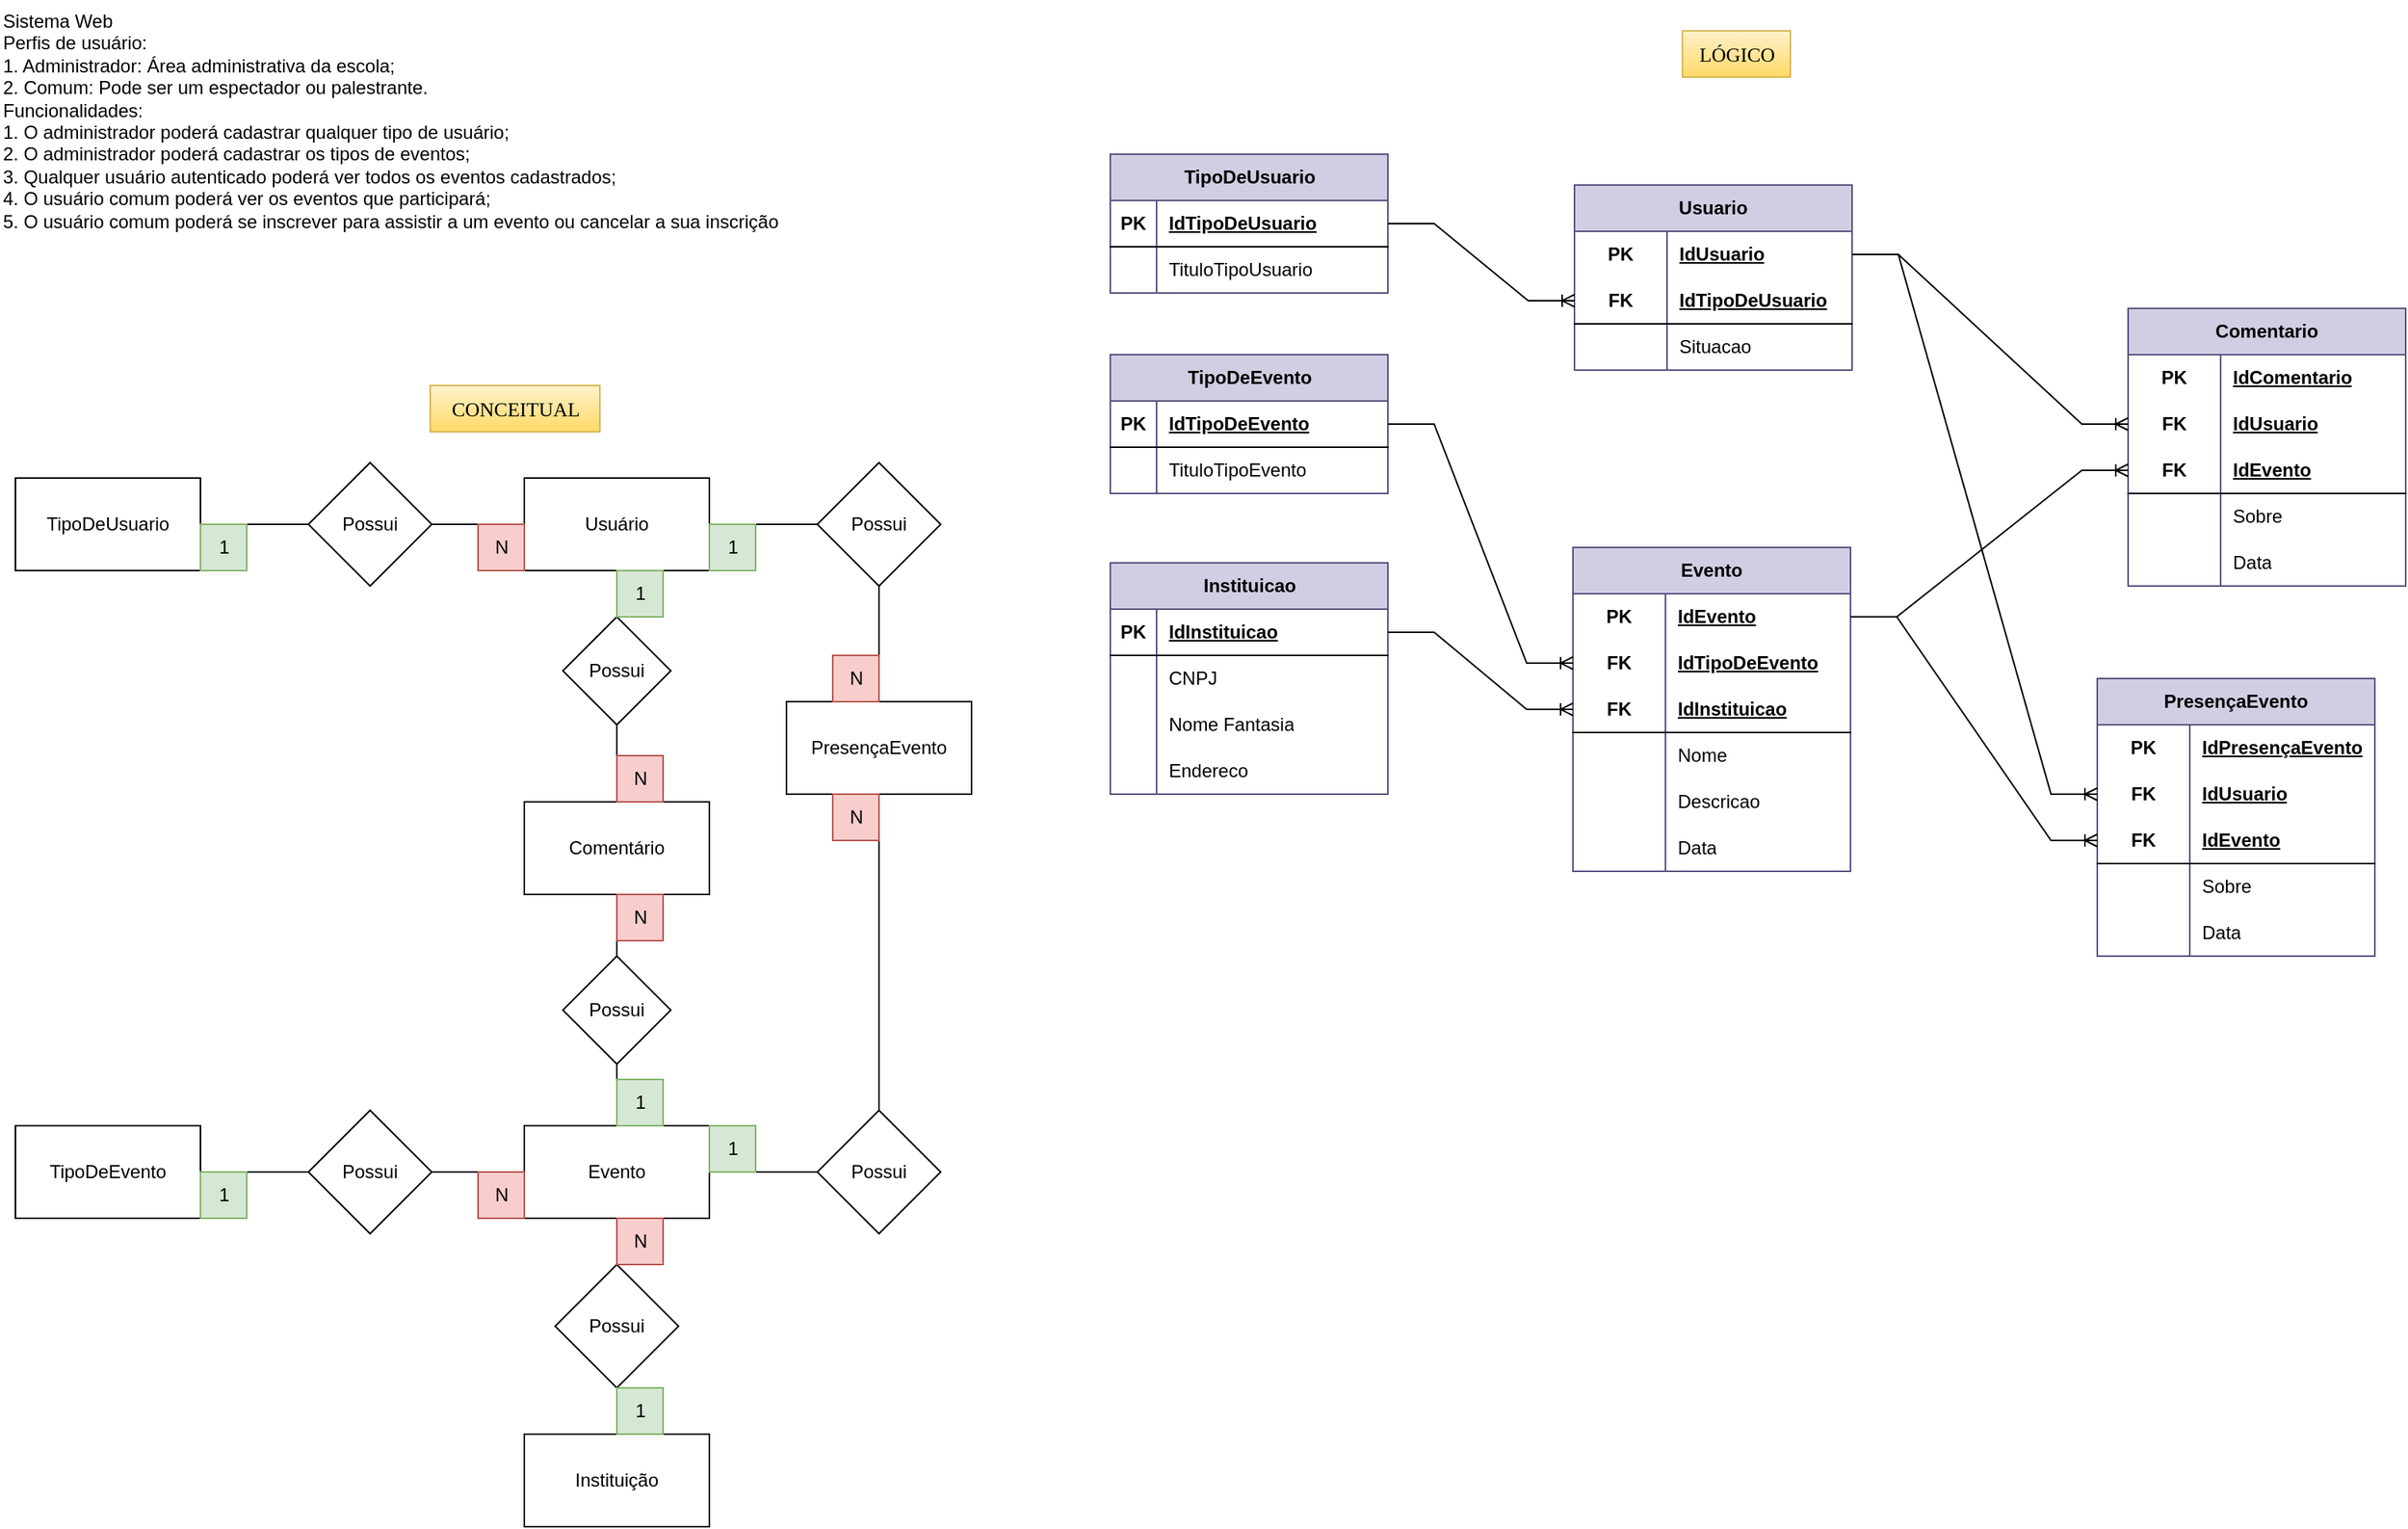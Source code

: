 <mxfile version="21.6.8" type="device">
  <diagram id="JrESb9duSVQHhfVYAQUg" name="Página-1">
    <mxGraphModel dx="1235" dy="675" grid="1" gridSize="10" guides="1" tooltips="1" connect="1" arrows="1" fold="1" page="1" pageScale="1" pageWidth="827" pageHeight="1169" math="0" shadow="0">
      <root>
        <mxCell id="0" />
        <mxCell id="1" parent="0" />
        <mxCell id="V1PrEe6pR82KqQH_f8Gi-1" value="Sistema Web&#xa;Perfis de usuário:&#xa;1. Administrador: Área administrativa da escola;&#xa;2. Comum: Pode ser um espectador ou palestrante.&#xa;Funcionalidades:&#xa;1. O administrador poderá cadastrar qualquer tipo de usuário;&#xa;2. O administrador poderá cadastrar os tipos de eventos;&#xa;3. Qualquer usuário autenticado poderá ver todos os eventos cadastrados;&#xa;4. O usuário comum poderá ver os eventos que participará;&#xa;5. O usuário comum poderá se inscrever para assistir a um evento ou cancelar a sua inscrição" style="text;whiteSpace=wrap;" parent="1" vertex="1">
          <mxGeometry x="80" width="560" height="170" as="geometry" />
        </mxCell>
        <mxCell id="V1PrEe6pR82KqQH_f8Gi-14" style="edgeStyle=orthogonalEdgeStyle;rounded=0;orthogonalLoop=1;jettySize=auto;html=1;endArrow=none;endFill=0;" parent="1" source="V1PrEe6pR82KqQH_f8Gi-2" target="V1PrEe6pR82KqQH_f8Gi-13" edge="1">
          <mxGeometry relative="1" as="geometry" />
        </mxCell>
        <mxCell id="V1PrEe6pR82KqQH_f8Gi-29" style="edgeStyle=orthogonalEdgeStyle;rounded=0;orthogonalLoop=1;jettySize=auto;html=1;endArrow=none;endFill=0;" parent="1" source="V1PrEe6pR82KqQH_f8Gi-2" target="V1PrEe6pR82KqQH_f8Gi-27" edge="1">
          <mxGeometry relative="1" as="geometry" />
        </mxCell>
        <mxCell id="V1PrEe6pR82KqQH_f8Gi-2" value="Usuário" style="rounded=0;whiteSpace=wrap;html=1;" parent="1" vertex="1">
          <mxGeometry x="420" y="310" width="120" height="60" as="geometry" />
        </mxCell>
        <mxCell id="V1PrEe6pR82KqQH_f8Gi-11" style="edgeStyle=orthogonalEdgeStyle;rounded=0;orthogonalLoop=1;jettySize=auto;html=1;endArrow=none;endFill=0;" parent="1" source="V1PrEe6pR82KqQH_f8Gi-3" target="V1PrEe6pR82KqQH_f8Gi-9" edge="1">
          <mxGeometry relative="1" as="geometry" />
        </mxCell>
        <mxCell id="V1PrEe6pR82KqQH_f8Gi-3" value="TipoDeUsuario" style="rounded=0;whiteSpace=wrap;html=1;" parent="1" vertex="1">
          <mxGeometry x="90" y="310" width="120" height="60" as="geometry" />
        </mxCell>
        <mxCell id="V1PrEe6pR82KqQH_f8Gi-24" style="edgeStyle=orthogonalEdgeStyle;rounded=0;orthogonalLoop=1;jettySize=auto;html=1;endArrow=none;endFill=0;" parent="1" source="V1PrEe6pR82KqQH_f8Gi-4" target="V1PrEe6pR82KqQH_f8Gi-23" edge="1">
          <mxGeometry relative="1" as="geometry" />
        </mxCell>
        <mxCell id="V1PrEe6pR82KqQH_f8Gi-34" style="edgeStyle=orthogonalEdgeStyle;rounded=0;orthogonalLoop=1;jettySize=auto;html=1;endArrow=none;endFill=0;" parent="1" source="V1PrEe6pR82KqQH_f8Gi-4" target="V1PrEe6pR82KqQH_f8Gi-33" edge="1">
          <mxGeometry relative="1" as="geometry" />
        </mxCell>
        <mxCell id="V1PrEe6pR82KqQH_f8Gi-4" value="Evento" style="rounded=0;whiteSpace=wrap;html=1;" parent="1" vertex="1">
          <mxGeometry x="420" y="730" width="120" height="60" as="geometry" />
        </mxCell>
        <mxCell id="V1PrEe6pR82KqQH_f8Gi-5" value="TipoDeEvento" style="rounded=0;whiteSpace=wrap;html=1;" parent="1" vertex="1">
          <mxGeometry x="90" y="730" width="120" height="60" as="geometry" />
        </mxCell>
        <mxCell id="V1PrEe6pR82KqQH_f8Gi-20" style="edgeStyle=orthogonalEdgeStyle;rounded=0;orthogonalLoop=1;jettySize=auto;html=1;endArrow=none;endFill=0;" parent="1" source="V1PrEe6pR82KqQH_f8Gi-6" target="V1PrEe6pR82KqQH_f8Gi-19" edge="1">
          <mxGeometry relative="1" as="geometry" />
        </mxCell>
        <mxCell id="V1PrEe6pR82KqQH_f8Gi-6" value="PresençaEvento" style="rounded=0;whiteSpace=wrap;html=1;" parent="1" vertex="1">
          <mxGeometry x="590" y="455" width="120" height="60" as="geometry" />
        </mxCell>
        <mxCell id="V1PrEe6pR82KqQH_f8Gi-31" style="edgeStyle=orthogonalEdgeStyle;rounded=0;orthogonalLoop=1;jettySize=auto;html=1;endArrow=none;endFill=0;" parent="1" source="V1PrEe6pR82KqQH_f8Gi-7" target="V1PrEe6pR82KqQH_f8Gi-28" edge="1">
          <mxGeometry relative="1" as="geometry" />
        </mxCell>
        <mxCell id="V1PrEe6pR82KqQH_f8Gi-7" value="Comentário" style="rounded=0;whiteSpace=wrap;html=1;" parent="1" vertex="1">
          <mxGeometry x="420" y="520" width="120" height="60" as="geometry" />
        </mxCell>
        <mxCell id="V1PrEe6pR82KqQH_f8Gi-8" value="Instituição" style="rounded=0;whiteSpace=wrap;html=1;" parent="1" vertex="1">
          <mxGeometry x="420" y="930" width="120" height="60" as="geometry" />
        </mxCell>
        <mxCell id="V1PrEe6pR82KqQH_f8Gi-12" style="edgeStyle=orthogonalEdgeStyle;rounded=0;orthogonalLoop=1;jettySize=auto;html=1;endArrow=none;endFill=0;" parent="1" source="V1PrEe6pR82KqQH_f8Gi-9" target="V1PrEe6pR82KqQH_f8Gi-2" edge="1">
          <mxGeometry relative="1" as="geometry" />
        </mxCell>
        <mxCell id="V1PrEe6pR82KqQH_f8Gi-9" value="Possui" style="rhombus;whiteSpace=wrap;html=1;" parent="1" vertex="1">
          <mxGeometry x="280" y="300" width="80" height="80" as="geometry" />
        </mxCell>
        <mxCell id="V1PrEe6pR82KqQH_f8Gi-18" style="edgeStyle=orthogonalEdgeStyle;rounded=0;orthogonalLoop=1;jettySize=auto;html=1;endArrow=none;endFill=0;" parent="1" source="V1PrEe6pR82KqQH_f8Gi-13" target="V1PrEe6pR82KqQH_f8Gi-6" edge="1">
          <mxGeometry relative="1" as="geometry" />
        </mxCell>
        <mxCell id="V1PrEe6pR82KqQH_f8Gi-13" value="Possui" style="rhombus;whiteSpace=wrap;html=1;" parent="1" vertex="1">
          <mxGeometry x="610" y="300" width="80" height="80" as="geometry" />
        </mxCell>
        <mxCell id="V1PrEe6pR82KqQH_f8Gi-22" style="edgeStyle=orthogonalEdgeStyle;rounded=0;orthogonalLoop=1;jettySize=auto;html=1;entryX=1;entryY=0.5;entryDx=0;entryDy=0;endArrow=none;endFill=0;" parent="1" source="V1PrEe6pR82KqQH_f8Gi-19" target="V1PrEe6pR82KqQH_f8Gi-4" edge="1">
          <mxGeometry relative="1" as="geometry" />
        </mxCell>
        <mxCell id="V1PrEe6pR82KqQH_f8Gi-19" value="Possui" style="rhombus;whiteSpace=wrap;html=1;" parent="1" vertex="1">
          <mxGeometry x="610" y="720" width="80" height="80" as="geometry" />
        </mxCell>
        <mxCell id="V1PrEe6pR82KqQH_f8Gi-25" style="edgeStyle=orthogonalEdgeStyle;rounded=0;orthogonalLoop=1;jettySize=auto;html=1;endArrow=none;endFill=0;" parent="1" source="V1PrEe6pR82KqQH_f8Gi-23" target="V1PrEe6pR82KqQH_f8Gi-5" edge="1">
          <mxGeometry relative="1" as="geometry" />
        </mxCell>
        <mxCell id="V1PrEe6pR82KqQH_f8Gi-23" value="Possui" style="rhombus;whiteSpace=wrap;html=1;" parent="1" vertex="1">
          <mxGeometry x="280" y="720" width="80" height="80" as="geometry" />
        </mxCell>
        <mxCell id="V1PrEe6pR82KqQH_f8Gi-30" style="edgeStyle=orthogonalEdgeStyle;rounded=0;orthogonalLoop=1;jettySize=auto;html=1;endArrow=none;endFill=0;" parent="1" source="V1PrEe6pR82KqQH_f8Gi-27" target="V1PrEe6pR82KqQH_f8Gi-7" edge="1">
          <mxGeometry relative="1" as="geometry" />
        </mxCell>
        <mxCell id="V1PrEe6pR82KqQH_f8Gi-27" value="Possui" style="rhombus;whiteSpace=wrap;html=1;" parent="1" vertex="1">
          <mxGeometry x="445" y="400" width="70" height="70" as="geometry" />
        </mxCell>
        <mxCell id="V1PrEe6pR82KqQH_f8Gi-32" style="edgeStyle=orthogonalEdgeStyle;rounded=0;orthogonalLoop=1;jettySize=auto;html=1;endArrow=none;endFill=0;" parent="1" source="V1PrEe6pR82KqQH_f8Gi-28" target="V1PrEe6pR82KqQH_f8Gi-4" edge="1">
          <mxGeometry relative="1" as="geometry" />
        </mxCell>
        <mxCell id="V1PrEe6pR82KqQH_f8Gi-28" value="Possui" style="rhombus;whiteSpace=wrap;html=1;" parent="1" vertex="1">
          <mxGeometry x="445" y="620" width="70" height="70" as="geometry" />
        </mxCell>
        <mxCell id="V1PrEe6pR82KqQH_f8Gi-35" style="edgeStyle=orthogonalEdgeStyle;rounded=0;orthogonalLoop=1;jettySize=auto;html=1;endArrow=none;endFill=0;" parent="1" source="V1PrEe6pR82KqQH_f8Gi-33" target="V1PrEe6pR82KqQH_f8Gi-8" edge="1">
          <mxGeometry relative="1" as="geometry" />
        </mxCell>
        <mxCell id="V1PrEe6pR82KqQH_f8Gi-33" value="Possui" style="rhombus;whiteSpace=wrap;html=1;" parent="1" vertex="1">
          <mxGeometry x="440" y="820" width="80" height="80" as="geometry" />
        </mxCell>
        <mxCell id="V1PrEe6pR82KqQH_f8Gi-36" value="N" style="text;html=1;align=center;verticalAlign=middle;resizable=0;points=[];autosize=1;strokeColor=#b85450;fillColor=#f8cecc;" parent="1" vertex="1">
          <mxGeometry x="390" y="340" width="30" height="30" as="geometry" />
        </mxCell>
        <mxCell id="V1PrEe6pR82KqQH_f8Gi-37" value="1" style="text;html=1;align=center;verticalAlign=middle;resizable=0;points=[];autosize=1;strokeColor=#82b366;fillColor=#d5e8d4;" parent="1" vertex="1">
          <mxGeometry x="210" y="340" width="30" height="30" as="geometry" />
        </mxCell>
        <mxCell id="V1PrEe6pR82KqQH_f8Gi-39" value="1" style="text;html=1;align=center;verticalAlign=middle;resizable=0;points=[];autosize=1;strokeColor=#82b366;fillColor=#d5e8d4;" parent="1" vertex="1">
          <mxGeometry x="540" y="340" width="30" height="30" as="geometry" />
        </mxCell>
        <mxCell id="V1PrEe6pR82KqQH_f8Gi-40" value="N" style="text;html=1;align=center;verticalAlign=middle;resizable=0;points=[];autosize=1;strokeColor=#b85450;fillColor=#f8cecc;" parent="1" vertex="1">
          <mxGeometry x="620" y="425" width="30" height="30" as="geometry" />
        </mxCell>
        <mxCell id="V1PrEe6pR82KqQH_f8Gi-41" value="N" style="text;html=1;align=center;verticalAlign=middle;resizable=0;points=[];autosize=1;strokeColor=#b85450;fillColor=#f8cecc;" parent="1" vertex="1">
          <mxGeometry x="620" y="515" width="30" height="30" as="geometry" />
        </mxCell>
        <mxCell id="V1PrEe6pR82KqQH_f8Gi-42" value="1" style="text;html=1;align=center;verticalAlign=middle;resizable=0;points=[];autosize=1;strokeColor=#82b366;fillColor=#d5e8d4;" parent="1" vertex="1">
          <mxGeometry x="540" y="730" width="30" height="30" as="geometry" />
        </mxCell>
        <mxCell id="V1PrEe6pR82KqQH_f8Gi-43" value="N" style="text;html=1;align=center;verticalAlign=middle;resizable=0;points=[];autosize=1;strokeColor=#b85450;fillColor=#f8cecc;" parent="1" vertex="1">
          <mxGeometry x="480" y="490" width="30" height="30" as="geometry" />
        </mxCell>
        <mxCell id="V1PrEe6pR82KqQH_f8Gi-44" value="1" style="text;html=1;align=center;verticalAlign=middle;resizable=0;points=[];autosize=1;strokeColor=#82b366;fillColor=#d5e8d4;" parent="1" vertex="1">
          <mxGeometry x="480" y="370" width="30" height="30" as="geometry" />
        </mxCell>
        <mxCell id="V1PrEe6pR82KqQH_f8Gi-45" value="1" style="text;html=1;align=center;verticalAlign=middle;resizable=0;points=[];autosize=1;strokeColor=#82b366;fillColor=#d5e8d4;" parent="1" vertex="1">
          <mxGeometry x="480" y="700" width="30" height="30" as="geometry" />
        </mxCell>
        <mxCell id="V1PrEe6pR82KqQH_f8Gi-47" value="N" style="text;html=1;align=center;verticalAlign=middle;resizable=0;points=[];autosize=1;strokeColor=#b85450;fillColor=#f8cecc;" parent="1" vertex="1">
          <mxGeometry x="480" y="580" width="30" height="30" as="geometry" />
        </mxCell>
        <mxCell id="V1PrEe6pR82KqQH_f8Gi-48" value="N" style="text;html=1;align=center;verticalAlign=middle;resizable=0;points=[];autosize=1;strokeColor=#b85450;fillColor=#f8cecc;" parent="1" vertex="1">
          <mxGeometry x="480" y="790" width="30" height="30" as="geometry" />
        </mxCell>
        <mxCell id="V1PrEe6pR82KqQH_f8Gi-49" value="1" style="text;html=1;align=center;verticalAlign=middle;resizable=0;points=[];autosize=1;strokeColor=#82b366;fillColor=#d5e8d4;" parent="1" vertex="1">
          <mxGeometry x="480" y="900" width="30" height="30" as="geometry" />
        </mxCell>
        <mxCell id="V1PrEe6pR82KqQH_f8Gi-50" value="1" style="text;html=1;align=center;verticalAlign=middle;resizable=0;points=[];autosize=1;strokeColor=#82b366;fillColor=#d5e8d4;" parent="1" vertex="1">
          <mxGeometry x="210" y="760" width="30" height="30" as="geometry" />
        </mxCell>
        <mxCell id="V1PrEe6pR82KqQH_f8Gi-51" value="N" style="text;html=1;align=center;verticalAlign=middle;resizable=0;points=[];autosize=1;strokeColor=#b85450;fillColor=#f8cecc;" parent="1" vertex="1">
          <mxGeometry x="390" y="760" width="30" height="30" as="geometry" />
        </mxCell>
        <mxCell id="V1PrEe6pR82KqQH_f8Gi-52" value="CONCEITUAL" style="text;html=1;align=center;verticalAlign=middle;resizable=0;points=[];autosize=1;strokeColor=#d6b656;fillColor=#fff2cc;gradientColor=#ffd966;fontStyle=0;fontFamily=Georgia;fontSize=13;" parent="1" vertex="1">
          <mxGeometry x="359" y="250" width="110" height="30" as="geometry" />
        </mxCell>
        <mxCell id="V1PrEe6pR82KqQH_f8Gi-53" value="LÓGICO" style="text;html=1;align=center;verticalAlign=middle;resizable=0;points=[];autosize=1;strokeColor=#d6b656;fillColor=#fff2cc;gradientColor=#ffd966;fontStyle=0;fontFamily=Georgia;fontSize=13;" parent="1" vertex="1">
          <mxGeometry x="1171" y="20" width="70" height="30" as="geometry" />
        </mxCell>
        <mxCell id="V1PrEe6pR82KqQH_f8Gi-72" value="TipoDeUsuario" style="shape=table;startSize=30;container=1;collapsible=1;childLayout=tableLayout;fixedRows=1;rowLines=0;fontStyle=1;align=center;resizeLast=1;html=1;fillColor=#d0cee2;strokeColor=#56517e;" parent="1" vertex="1">
          <mxGeometry x="800" y="100" width="180" height="90" as="geometry" />
        </mxCell>
        <mxCell id="V1PrEe6pR82KqQH_f8Gi-73" value="" style="shape=tableRow;horizontal=0;startSize=0;swimlaneHead=0;swimlaneBody=0;fillColor=none;collapsible=0;dropTarget=0;points=[[0,0.5],[1,0.5]];portConstraint=eastwest;top=0;left=0;right=0;bottom=1;" parent="V1PrEe6pR82KqQH_f8Gi-72" vertex="1">
          <mxGeometry y="30" width="180" height="30" as="geometry" />
        </mxCell>
        <mxCell id="V1PrEe6pR82KqQH_f8Gi-74" value="PK" style="shape=partialRectangle;connectable=0;fillColor=none;top=0;left=0;bottom=0;right=0;fontStyle=1;overflow=hidden;whiteSpace=wrap;html=1;" parent="V1PrEe6pR82KqQH_f8Gi-73" vertex="1">
          <mxGeometry width="30" height="30" as="geometry">
            <mxRectangle width="30" height="30" as="alternateBounds" />
          </mxGeometry>
        </mxCell>
        <mxCell id="V1PrEe6pR82KqQH_f8Gi-75" value="IdTipoDeUsuario" style="shape=partialRectangle;connectable=0;fillColor=none;top=0;left=0;bottom=0;right=0;align=left;spacingLeft=6;fontStyle=5;overflow=hidden;whiteSpace=wrap;html=1;" parent="V1PrEe6pR82KqQH_f8Gi-73" vertex="1">
          <mxGeometry x="30" width="150" height="30" as="geometry">
            <mxRectangle width="150" height="30" as="alternateBounds" />
          </mxGeometry>
        </mxCell>
        <mxCell id="V1PrEe6pR82KqQH_f8Gi-76" value="" style="shape=tableRow;horizontal=0;startSize=0;swimlaneHead=0;swimlaneBody=0;fillColor=none;collapsible=0;dropTarget=0;points=[[0,0.5],[1,0.5]];portConstraint=eastwest;top=0;left=0;right=0;bottom=0;" parent="V1PrEe6pR82KqQH_f8Gi-72" vertex="1">
          <mxGeometry y="60" width="180" height="30" as="geometry" />
        </mxCell>
        <mxCell id="V1PrEe6pR82KqQH_f8Gi-77" value="" style="shape=partialRectangle;connectable=0;fillColor=none;top=0;left=0;bottom=0;right=0;editable=1;overflow=hidden;whiteSpace=wrap;html=1;" parent="V1PrEe6pR82KqQH_f8Gi-76" vertex="1">
          <mxGeometry width="30" height="30" as="geometry">
            <mxRectangle width="30" height="30" as="alternateBounds" />
          </mxGeometry>
        </mxCell>
        <mxCell id="V1PrEe6pR82KqQH_f8Gi-78" value="TituloTipoUsuario" style="shape=partialRectangle;connectable=0;fillColor=none;top=0;left=0;bottom=0;right=0;align=left;spacingLeft=6;overflow=hidden;whiteSpace=wrap;html=1;" parent="V1PrEe6pR82KqQH_f8Gi-76" vertex="1">
          <mxGeometry x="30" width="150" height="30" as="geometry">
            <mxRectangle width="150" height="30" as="alternateBounds" />
          </mxGeometry>
        </mxCell>
        <mxCell id="V1PrEe6pR82KqQH_f8Gi-85" value="TipoDeEvento" style="shape=table;startSize=30;container=1;collapsible=1;childLayout=tableLayout;fixedRows=1;rowLines=0;fontStyle=1;align=center;resizeLast=1;html=1;fillColor=#d0cee2;strokeColor=#56517e;" parent="1" vertex="1">
          <mxGeometry x="800" y="230" width="180" height="90" as="geometry" />
        </mxCell>
        <mxCell id="V1PrEe6pR82KqQH_f8Gi-86" value="" style="shape=tableRow;horizontal=0;startSize=0;swimlaneHead=0;swimlaneBody=0;fillColor=none;collapsible=0;dropTarget=0;points=[[0,0.5],[1,0.5]];portConstraint=eastwest;top=0;left=0;right=0;bottom=1;" parent="V1PrEe6pR82KqQH_f8Gi-85" vertex="1">
          <mxGeometry y="30" width="180" height="30" as="geometry" />
        </mxCell>
        <mxCell id="V1PrEe6pR82KqQH_f8Gi-87" value="PK" style="shape=partialRectangle;connectable=0;fillColor=none;top=0;left=0;bottom=0;right=0;fontStyle=1;overflow=hidden;whiteSpace=wrap;html=1;" parent="V1PrEe6pR82KqQH_f8Gi-86" vertex="1">
          <mxGeometry width="30" height="30" as="geometry">
            <mxRectangle width="30" height="30" as="alternateBounds" />
          </mxGeometry>
        </mxCell>
        <mxCell id="V1PrEe6pR82KqQH_f8Gi-88" value="IdTipoDeEvento" style="shape=partialRectangle;connectable=0;fillColor=none;top=0;left=0;bottom=0;right=0;align=left;spacingLeft=6;fontStyle=5;overflow=hidden;whiteSpace=wrap;html=1;" parent="V1PrEe6pR82KqQH_f8Gi-86" vertex="1">
          <mxGeometry x="30" width="150" height="30" as="geometry">
            <mxRectangle width="150" height="30" as="alternateBounds" />
          </mxGeometry>
        </mxCell>
        <mxCell id="V1PrEe6pR82KqQH_f8Gi-89" value="" style="shape=tableRow;horizontal=0;startSize=0;swimlaneHead=0;swimlaneBody=0;fillColor=none;collapsible=0;dropTarget=0;points=[[0,0.5],[1,0.5]];portConstraint=eastwest;top=0;left=0;right=0;bottom=0;" parent="V1PrEe6pR82KqQH_f8Gi-85" vertex="1">
          <mxGeometry y="60" width="180" height="30" as="geometry" />
        </mxCell>
        <mxCell id="V1PrEe6pR82KqQH_f8Gi-90" value="" style="shape=partialRectangle;connectable=0;fillColor=none;top=0;left=0;bottom=0;right=0;editable=1;overflow=hidden;whiteSpace=wrap;html=1;" parent="V1PrEe6pR82KqQH_f8Gi-89" vertex="1">
          <mxGeometry width="30" height="30" as="geometry">
            <mxRectangle width="30" height="30" as="alternateBounds" />
          </mxGeometry>
        </mxCell>
        <mxCell id="V1PrEe6pR82KqQH_f8Gi-91" value="TituloTipoEvento" style="shape=partialRectangle;connectable=0;fillColor=none;top=0;left=0;bottom=0;right=0;align=left;spacingLeft=6;overflow=hidden;whiteSpace=wrap;html=1;" parent="V1PrEe6pR82KqQH_f8Gi-89" vertex="1">
          <mxGeometry x="30" width="150" height="30" as="geometry">
            <mxRectangle width="150" height="30" as="alternateBounds" />
          </mxGeometry>
        </mxCell>
        <mxCell id="V1PrEe6pR82KqQH_f8Gi-92" value="Instituicao" style="shape=table;startSize=30;container=1;collapsible=1;childLayout=tableLayout;fixedRows=1;rowLines=0;fontStyle=1;align=center;resizeLast=1;html=1;fillColor=#d0cee2;strokeColor=#56517e;" parent="1" vertex="1">
          <mxGeometry x="800" y="365" width="180" height="150" as="geometry" />
        </mxCell>
        <mxCell id="V1PrEe6pR82KqQH_f8Gi-93" value="" style="shape=tableRow;horizontal=0;startSize=0;swimlaneHead=0;swimlaneBody=0;fillColor=none;collapsible=0;dropTarget=0;points=[[0,0.5],[1,0.5]];portConstraint=eastwest;top=0;left=0;right=0;bottom=1;" parent="V1PrEe6pR82KqQH_f8Gi-92" vertex="1">
          <mxGeometry y="30" width="180" height="30" as="geometry" />
        </mxCell>
        <mxCell id="V1PrEe6pR82KqQH_f8Gi-94" value="PK" style="shape=partialRectangle;connectable=0;fillColor=none;top=0;left=0;bottom=0;right=0;fontStyle=1;overflow=hidden;whiteSpace=wrap;html=1;" parent="V1PrEe6pR82KqQH_f8Gi-93" vertex="1">
          <mxGeometry width="30" height="30" as="geometry">
            <mxRectangle width="30" height="30" as="alternateBounds" />
          </mxGeometry>
        </mxCell>
        <mxCell id="V1PrEe6pR82KqQH_f8Gi-95" value="IdInstituicao" style="shape=partialRectangle;connectable=0;fillColor=none;top=0;left=0;bottom=0;right=0;align=left;spacingLeft=6;fontStyle=5;overflow=hidden;whiteSpace=wrap;html=1;" parent="V1PrEe6pR82KqQH_f8Gi-93" vertex="1">
          <mxGeometry x="30" width="150" height="30" as="geometry">
            <mxRectangle width="150" height="30" as="alternateBounds" />
          </mxGeometry>
        </mxCell>
        <mxCell id="V1PrEe6pR82KqQH_f8Gi-96" value="" style="shape=tableRow;horizontal=0;startSize=0;swimlaneHead=0;swimlaneBody=0;fillColor=none;collapsible=0;dropTarget=0;points=[[0,0.5],[1,0.5]];portConstraint=eastwest;top=0;left=0;right=0;bottom=0;" parent="V1PrEe6pR82KqQH_f8Gi-92" vertex="1">
          <mxGeometry y="60" width="180" height="30" as="geometry" />
        </mxCell>
        <mxCell id="V1PrEe6pR82KqQH_f8Gi-97" value="" style="shape=partialRectangle;connectable=0;fillColor=none;top=0;left=0;bottom=0;right=0;editable=1;overflow=hidden;whiteSpace=wrap;html=1;" parent="V1PrEe6pR82KqQH_f8Gi-96" vertex="1">
          <mxGeometry width="30" height="30" as="geometry">
            <mxRectangle width="30" height="30" as="alternateBounds" />
          </mxGeometry>
        </mxCell>
        <mxCell id="V1PrEe6pR82KqQH_f8Gi-98" value="CNPJ" style="shape=partialRectangle;connectable=0;fillColor=none;top=0;left=0;bottom=0;right=0;align=left;spacingLeft=6;overflow=hidden;whiteSpace=wrap;html=1;" parent="V1PrEe6pR82KqQH_f8Gi-96" vertex="1">
          <mxGeometry x="30" width="150" height="30" as="geometry">
            <mxRectangle width="150" height="30" as="alternateBounds" />
          </mxGeometry>
        </mxCell>
        <mxCell id="V1PrEe6pR82KqQH_f8Gi-99" style="shape=tableRow;horizontal=0;startSize=0;swimlaneHead=0;swimlaneBody=0;fillColor=none;collapsible=0;dropTarget=0;points=[[0,0.5],[1,0.5]];portConstraint=eastwest;top=0;left=0;right=0;bottom=0;" parent="V1PrEe6pR82KqQH_f8Gi-92" vertex="1">
          <mxGeometry y="90" width="180" height="30" as="geometry" />
        </mxCell>
        <mxCell id="V1PrEe6pR82KqQH_f8Gi-100" style="shape=partialRectangle;connectable=0;fillColor=none;top=0;left=0;bottom=0;right=0;editable=1;overflow=hidden;whiteSpace=wrap;html=1;" parent="V1PrEe6pR82KqQH_f8Gi-99" vertex="1">
          <mxGeometry width="30" height="30" as="geometry">
            <mxRectangle width="30" height="30" as="alternateBounds" />
          </mxGeometry>
        </mxCell>
        <mxCell id="V1PrEe6pR82KqQH_f8Gi-101" value="Nome Fantasia" style="shape=partialRectangle;connectable=0;fillColor=none;top=0;left=0;bottom=0;right=0;align=left;spacingLeft=6;overflow=hidden;whiteSpace=wrap;html=1;" parent="V1PrEe6pR82KqQH_f8Gi-99" vertex="1">
          <mxGeometry x="30" width="150" height="30" as="geometry">
            <mxRectangle width="150" height="30" as="alternateBounds" />
          </mxGeometry>
        </mxCell>
        <mxCell id="V1PrEe6pR82KqQH_f8Gi-102" style="shape=tableRow;horizontal=0;startSize=0;swimlaneHead=0;swimlaneBody=0;fillColor=none;collapsible=0;dropTarget=0;points=[[0,0.5],[1,0.5]];portConstraint=eastwest;top=0;left=0;right=0;bottom=0;" parent="V1PrEe6pR82KqQH_f8Gi-92" vertex="1">
          <mxGeometry y="120" width="180" height="30" as="geometry" />
        </mxCell>
        <mxCell id="V1PrEe6pR82KqQH_f8Gi-103" style="shape=partialRectangle;connectable=0;fillColor=none;top=0;left=0;bottom=0;right=0;editable=1;overflow=hidden;whiteSpace=wrap;html=1;" parent="V1PrEe6pR82KqQH_f8Gi-102" vertex="1">
          <mxGeometry width="30" height="30" as="geometry">
            <mxRectangle width="30" height="30" as="alternateBounds" />
          </mxGeometry>
        </mxCell>
        <mxCell id="V1PrEe6pR82KqQH_f8Gi-104" value="Endereco" style="shape=partialRectangle;connectable=0;fillColor=none;top=0;left=0;bottom=0;right=0;align=left;spacingLeft=6;overflow=hidden;whiteSpace=wrap;html=1;" parent="V1PrEe6pR82KqQH_f8Gi-102" vertex="1">
          <mxGeometry x="30" width="150" height="30" as="geometry">
            <mxRectangle width="150" height="30" as="alternateBounds" />
          </mxGeometry>
        </mxCell>
        <mxCell id="V1PrEe6pR82KqQH_f8Gi-105" value="Usuario" style="shape=table;startSize=30;container=1;collapsible=1;childLayout=tableLayout;fixedRows=1;rowLines=0;fontStyle=1;align=center;resizeLast=1;html=1;whiteSpace=wrap;fillColor=#d0cee2;strokeColor=#56517e;" parent="1" vertex="1">
          <mxGeometry x="1101" y="120" width="180" height="120" as="geometry" />
        </mxCell>
        <mxCell id="V1PrEe6pR82KqQH_f8Gi-106" value="" style="shape=tableRow;horizontal=0;startSize=0;swimlaneHead=0;swimlaneBody=0;fillColor=none;collapsible=0;dropTarget=0;points=[[0,0.5],[1,0.5]];portConstraint=eastwest;top=0;left=0;right=0;bottom=0;html=1;" parent="V1PrEe6pR82KqQH_f8Gi-105" vertex="1">
          <mxGeometry y="30" width="180" height="30" as="geometry" />
        </mxCell>
        <mxCell id="V1PrEe6pR82KqQH_f8Gi-107" value="PK" style="shape=partialRectangle;connectable=0;fillColor=none;top=0;left=0;bottom=0;right=0;fontStyle=1;overflow=hidden;html=1;whiteSpace=wrap;" parent="V1PrEe6pR82KqQH_f8Gi-106" vertex="1">
          <mxGeometry width="60" height="30" as="geometry">
            <mxRectangle width="60" height="30" as="alternateBounds" />
          </mxGeometry>
        </mxCell>
        <mxCell id="V1PrEe6pR82KqQH_f8Gi-108" value="IdUsuario" style="shape=partialRectangle;connectable=0;fillColor=none;top=0;left=0;bottom=0;right=0;align=left;spacingLeft=6;fontStyle=5;overflow=hidden;html=1;whiteSpace=wrap;" parent="V1PrEe6pR82KqQH_f8Gi-106" vertex="1">
          <mxGeometry x="60" width="120" height="30" as="geometry">
            <mxRectangle width="120" height="30" as="alternateBounds" />
          </mxGeometry>
        </mxCell>
        <mxCell id="V1PrEe6pR82KqQH_f8Gi-109" value="" style="shape=tableRow;horizontal=0;startSize=0;swimlaneHead=0;swimlaneBody=0;fillColor=none;collapsible=0;dropTarget=0;points=[[0,0.5],[1,0.5]];portConstraint=eastwest;top=0;left=0;right=0;bottom=1;html=1;" parent="V1PrEe6pR82KqQH_f8Gi-105" vertex="1">
          <mxGeometry y="60" width="180" height="30" as="geometry" />
        </mxCell>
        <mxCell id="V1PrEe6pR82KqQH_f8Gi-110" value="FK" style="shape=partialRectangle;connectable=0;fillColor=none;top=0;left=0;bottom=0;right=0;fontStyle=1;overflow=hidden;html=1;whiteSpace=wrap;" parent="V1PrEe6pR82KqQH_f8Gi-109" vertex="1">
          <mxGeometry width="60" height="30" as="geometry">
            <mxRectangle width="60" height="30" as="alternateBounds" />
          </mxGeometry>
        </mxCell>
        <mxCell id="V1PrEe6pR82KqQH_f8Gi-111" value="IdTipoDeUsuario" style="shape=partialRectangle;connectable=0;fillColor=none;top=0;left=0;bottom=0;right=0;align=left;spacingLeft=6;fontStyle=5;overflow=hidden;html=1;whiteSpace=wrap;" parent="V1PrEe6pR82KqQH_f8Gi-109" vertex="1">
          <mxGeometry x="60" width="120" height="30" as="geometry">
            <mxRectangle width="120" height="30" as="alternateBounds" />
          </mxGeometry>
        </mxCell>
        <mxCell id="V1PrEe6pR82KqQH_f8Gi-112" value="" style="shape=tableRow;horizontal=0;startSize=0;swimlaneHead=0;swimlaneBody=0;fillColor=none;collapsible=0;dropTarget=0;points=[[0,0.5],[1,0.5]];portConstraint=eastwest;top=0;left=0;right=0;bottom=0;html=1;" parent="V1PrEe6pR82KqQH_f8Gi-105" vertex="1">
          <mxGeometry y="90" width="180" height="30" as="geometry" />
        </mxCell>
        <mxCell id="V1PrEe6pR82KqQH_f8Gi-113" value="" style="shape=partialRectangle;connectable=0;fillColor=none;top=0;left=0;bottom=0;right=0;editable=1;overflow=hidden;html=1;whiteSpace=wrap;" parent="V1PrEe6pR82KqQH_f8Gi-112" vertex="1">
          <mxGeometry width="60" height="30" as="geometry">
            <mxRectangle width="60" height="30" as="alternateBounds" />
          </mxGeometry>
        </mxCell>
        <mxCell id="V1PrEe6pR82KqQH_f8Gi-114" value="Situacao" style="shape=partialRectangle;connectable=0;fillColor=none;top=0;left=0;bottom=0;right=0;align=left;spacingLeft=6;overflow=hidden;html=1;whiteSpace=wrap;" parent="V1PrEe6pR82KqQH_f8Gi-112" vertex="1">
          <mxGeometry x="60" width="120" height="30" as="geometry">
            <mxRectangle width="120" height="30" as="alternateBounds" />
          </mxGeometry>
        </mxCell>
        <mxCell id="V1PrEe6pR82KqQH_f8Gi-118" value="" style="edgeStyle=entityRelationEdgeStyle;fontSize=12;html=1;endArrow=ERoneToMany;rounded=0;entryX=0;entryY=0.5;entryDx=0;entryDy=0;exitX=1;exitY=0.5;exitDx=0;exitDy=0;" parent="1" source="V1PrEe6pR82KqQH_f8Gi-73" target="V1PrEe6pR82KqQH_f8Gi-109" edge="1">
          <mxGeometry width="100" height="100" relative="1" as="geometry">
            <mxPoint x="1030" y="160" as="sourcePoint" />
            <mxPoint x="1130" y="60" as="targetPoint" />
          </mxGeometry>
        </mxCell>
        <mxCell id="V1PrEe6pR82KqQH_f8Gi-119" value="Evento" style="shape=table;startSize=30;container=1;collapsible=1;childLayout=tableLayout;fixedRows=1;rowLines=0;fontStyle=1;align=center;resizeLast=1;html=1;whiteSpace=wrap;fillColor=#d0cee2;strokeColor=#56517e;" parent="1" vertex="1">
          <mxGeometry x="1100" y="355" width="180" height="210" as="geometry" />
        </mxCell>
        <mxCell id="V1PrEe6pR82KqQH_f8Gi-135" style="shape=tableRow;horizontal=0;startSize=0;swimlaneHead=0;swimlaneBody=0;fillColor=none;collapsible=0;dropTarget=0;points=[[0,0.5],[1,0.5]];portConstraint=eastwest;top=0;left=0;right=0;bottom=0;html=1;" parent="V1PrEe6pR82KqQH_f8Gi-119" vertex="1">
          <mxGeometry y="30" width="180" height="30" as="geometry" />
        </mxCell>
        <mxCell id="V1PrEe6pR82KqQH_f8Gi-136" value="PK" style="shape=partialRectangle;connectable=0;fillColor=none;top=0;left=0;bottom=0;right=0;fontStyle=1;overflow=hidden;html=1;whiteSpace=wrap;" parent="V1PrEe6pR82KqQH_f8Gi-135" vertex="1">
          <mxGeometry width="60" height="30" as="geometry">
            <mxRectangle width="60" height="30" as="alternateBounds" />
          </mxGeometry>
        </mxCell>
        <mxCell id="V1PrEe6pR82KqQH_f8Gi-137" value="IdEvento" style="shape=partialRectangle;connectable=0;fillColor=none;top=0;left=0;bottom=0;right=0;align=left;spacingLeft=6;fontStyle=5;overflow=hidden;html=1;whiteSpace=wrap;" parent="V1PrEe6pR82KqQH_f8Gi-135" vertex="1">
          <mxGeometry x="60" width="120" height="30" as="geometry">
            <mxRectangle width="120" height="30" as="alternateBounds" />
          </mxGeometry>
        </mxCell>
        <mxCell id="V1PrEe6pR82KqQH_f8Gi-120" value="" style="shape=tableRow;horizontal=0;startSize=0;swimlaneHead=0;swimlaneBody=0;fillColor=none;collapsible=0;dropTarget=0;points=[[0,0.5],[1,0.5]];portConstraint=eastwest;top=0;left=0;right=0;bottom=0;html=1;" parent="V1PrEe6pR82KqQH_f8Gi-119" vertex="1">
          <mxGeometry y="60" width="180" height="30" as="geometry" />
        </mxCell>
        <mxCell id="V1PrEe6pR82KqQH_f8Gi-121" value="FK" style="shape=partialRectangle;connectable=0;fillColor=none;top=0;left=0;bottom=0;right=0;fontStyle=1;overflow=hidden;html=1;whiteSpace=wrap;" parent="V1PrEe6pR82KqQH_f8Gi-120" vertex="1">
          <mxGeometry width="60" height="30" as="geometry">
            <mxRectangle width="60" height="30" as="alternateBounds" />
          </mxGeometry>
        </mxCell>
        <mxCell id="V1PrEe6pR82KqQH_f8Gi-122" value="IdTipoDeEvento" style="shape=partialRectangle;connectable=0;fillColor=none;top=0;left=0;bottom=0;right=0;align=left;spacingLeft=6;fontStyle=5;overflow=hidden;html=1;whiteSpace=wrap;" parent="V1PrEe6pR82KqQH_f8Gi-120" vertex="1">
          <mxGeometry x="60" width="120" height="30" as="geometry">
            <mxRectangle width="120" height="30" as="alternateBounds" />
          </mxGeometry>
        </mxCell>
        <mxCell id="V1PrEe6pR82KqQH_f8Gi-123" value="" style="shape=tableRow;horizontal=0;startSize=0;swimlaneHead=0;swimlaneBody=0;fillColor=none;collapsible=0;dropTarget=0;points=[[0,0.5],[1,0.5]];portConstraint=eastwest;top=0;left=0;right=0;bottom=1;html=1;" parent="V1PrEe6pR82KqQH_f8Gi-119" vertex="1">
          <mxGeometry y="90" width="180" height="30" as="geometry" />
        </mxCell>
        <mxCell id="V1PrEe6pR82KqQH_f8Gi-124" value="FK" style="shape=partialRectangle;connectable=0;fillColor=none;top=0;left=0;bottom=0;right=0;fontStyle=1;overflow=hidden;html=1;whiteSpace=wrap;" parent="V1PrEe6pR82KqQH_f8Gi-123" vertex="1">
          <mxGeometry width="60" height="30" as="geometry">
            <mxRectangle width="60" height="30" as="alternateBounds" />
          </mxGeometry>
        </mxCell>
        <mxCell id="V1PrEe6pR82KqQH_f8Gi-125" value="IdInstituicao" style="shape=partialRectangle;connectable=0;fillColor=none;top=0;left=0;bottom=0;right=0;align=left;spacingLeft=6;fontStyle=5;overflow=hidden;html=1;whiteSpace=wrap;" parent="V1PrEe6pR82KqQH_f8Gi-123" vertex="1">
          <mxGeometry x="60" width="120" height="30" as="geometry">
            <mxRectangle width="120" height="30" as="alternateBounds" />
          </mxGeometry>
        </mxCell>
        <mxCell id="V1PrEe6pR82KqQH_f8Gi-126" value="" style="shape=tableRow;horizontal=0;startSize=0;swimlaneHead=0;swimlaneBody=0;fillColor=none;collapsible=0;dropTarget=0;points=[[0,0.5],[1,0.5]];portConstraint=eastwest;top=0;left=0;right=0;bottom=0;html=1;" parent="V1PrEe6pR82KqQH_f8Gi-119" vertex="1">
          <mxGeometry y="120" width="180" height="30" as="geometry" />
        </mxCell>
        <mxCell id="V1PrEe6pR82KqQH_f8Gi-127" value="" style="shape=partialRectangle;connectable=0;fillColor=none;top=0;left=0;bottom=0;right=0;editable=1;overflow=hidden;html=1;whiteSpace=wrap;" parent="V1PrEe6pR82KqQH_f8Gi-126" vertex="1">
          <mxGeometry width="60" height="30" as="geometry">
            <mxRectangle width="60" height="30" as="alternateBounds" />
          </mxGeometry>
        </mxCell>
        <mxCell id="V1PrEe6pR82KqQH_f8Gi-128" value="Nome" style="shape=partialRectangle;connectable=0;fillColor=none;top=0;left=0;bottom=0;right=0;align=left;spacingLeft=6;overflow=hidden;html=1;whiteSpace=wrap;" parent="V1PrEe6pR82KqQH_f8Gi-126" vertex="1">
          <mxGeometry x="60" width="120" height="30" as="geometry">
            <mxRectangle width="120" height="30" as="alternateBounds" />
          </mxGeometry>
        </mxCell>
        <mxCell id="V1PrEe6pR82KqQH_f8Gi-157" style="shape=tableRow;horizontal=0;startSize=0;swimlaneHead=0;swimlaneBody=0;fillColor=none;collapsible=0;dropTarget=0;points=[[0,0.5],[1,0.5]];portConstraint=eastwest;top=0;left=0;right=0;bottom=0;html=1;" parent="V1PrEe6pR82KqQH_f8Gi-119" vertex="1">
          <mxGeometry y="150" width="180" height="30" as="geometry" />
        </mxCell>
        <mxCell id="V1PrEe6pR82KqQH_f8Gi-158" style="shape=partialRectangle;connectable=0;fillColor=none;top=0;left=0;bottom=0;right=0;editable=1;overflow=hidden;html=1;whiteSpace=wrap;" parent="V1PrEe6pR82KqQH_f8Gi-157" vertex="1">
          <mxGeometry width="60" height="30" as="geometry">
            <mxRectangle width="60" height="30" as="alternateBounds" />
          </mxGeometry>
        </mxCell>
        <mxCell id="V1PrEe6pR82KqQH_f8Gi-159" value="Descricao" style="shape=partialRectangle;connectable=0;fillColor=none;top=0;left=0;bottom=0;right=0;align=left;spacingLeft=6;overflow=hidden;html=1;whiteSpace=wrap;" parent="V1PrEe6pR82KqQH_f8Gi-157" vertex="1">
          <mxGeometry x="60" width="120" height="30" as="geometry">
            <mxRectangle width="120" height="30" as="alternateBounds" />
          </mxGeometry>
        </mxCell>
        <mxCell id="V1PrEe6pR82KqQH_f8Gi-200" style="shape=tableRow;horizontal=0;startSize=0;swimlaneHead=0;swimlaneBody=0;fillColor=none;collapsible=0;dropTarget=0;points=[[0,0.5],[1,0.5]];portConstraint=eastwest;top=0;left=0;right=0;bottom=0;html=1;" parent="V1PrEe6pR82KqQH_f8Gi-119" vertex="1">
          <mxGeometry y="180" width="180" height="30" as="geometry" />
        </mxCell>
        <mxCell id="V1PrEe6pR82KqQH_f8Gi-201" style="shape=partialRectangle;connectable=0;fillColor=none;top=0;left=0;bottom=0;right=0;editable=1;overflow=hidden;html=1;whiteSpace=wrap;" parent="V1PrEe6pR82KqQH_f8Gi-200" vertex="1">
          <mxGeometry width="60" height="30" as="geometry">
            <mxRectangle width="60" height="30" as="alternateBounds" />
          </mxGeometry>
        </mxCell>
        <mxCell id="V1PrEe6pR82KqQH_f8Gi-202" value="Data" style="shape=partialRectangle;connectable=0;fillColor=none;top=0;left=0;bottom=0;right=0;align=left;spacingLeft=6;overflow=hidden;html=1;whiteSpace=wrap;" parent="V1PrEe6pR82KqQH_f8Gi-200" vertex="1">
          <mxGeometry x="60" width="120" height="30" as="geometry">
            <mxRectangle width="120" height="30" as="alternateBounds" />
          </mxGeometry>
        </mxCell>
        <mxCell id="V1PrEe6pR82KqQH_f8Gi-138" value="" style="edgeStyle=entityRelationEdgeStyle;fontSize=12;html=1;endArrow=ERoneToMany;rounded=0;exitX=1;exitY=0.5;exitDx=0;exitDy=0;entryX=0;entryY=0.5;entryDx=0;entryDy=0;" parent="1" source="V1PrEe6pR82KqQH_f8Gi-93" target="V1PrEe6pR82KqQH_f8Gi-123" edge="1">
          <mxGeometry width="100" height="100" relative="1" as="geometry">
            <mxPoint x="840" y="740" as="sourcePoint" />
            <mxPoint x="940" y="640" as="targetPoint" />
          </mxGeometry>
        </mxCell>
        <mxCell id="V1PrEe6pR82KqQH_f8Gi-139" value="" style="edgeStyle=entityRelationEdgeStyle;fontSize=12;html=1;endArrow=ERoneToMany;rounded=0;exitX=1;exitY=0.5;exitDx=0;exitDy=0;entryX=0;entryY=0.5;entryDx=0;entryDy=0;" parent="1" source="V1PrEe6pR82KqQH_f8Gi-86" target="V1PrEe6pR82KqQH_f8Gi-120" edge="1">
          <mxGeometry width="100" height="100" relative="1" as="geometry">
            <mxPoint x="1040" y="600" as="sourcePoint" />
            <mxPoint x="1140" y="500" as="targetPoint" />
          </mxGeometry>
        </mxCell>
        <mxCell id="V1PrEe6pR82KqQH_f8Gi-160" value="Comentario" style="shape=table;startSize=30;container=1;collapsible=1;childLayout=tableLayout;fixedRows=1;rowLines=0;fontStyle=1;align=center;resizeLast=1;html=1;whiteSpace=wrap;fillColor=#d0cee2;strokeColor=#56517e;" parent="1" vertex="1">
          <mxGeometry x="1460" y="200" width="180" height="180" as="geometry" />
        </mxCell>
        <mxCell id="V1PrEe6pR82KqQH_f8Gi-164" style="shape=tableRow;horizontal=0;startSize=0;swimlaneHead=0;swimlaneBody=0;fillColor=none;collapsible=0;dropTarget=0;points=[[0,0.5],[1,0.5]];portConstraint=eastwest;top=0;left=0;right=0;bottom=0;html=1;" parent="V1PrEe6pR82KqQH_f8Gi-160" vertex="1">
          <mxGeometry y="30" width="180" height="30" as="geometry" />
        </mxCell>
        <mxCell id="V1PrEe6pR82KqQH_f8Gi-165" value="PK" style="shape=partialRectangle;connectable=0;fillColor=none;top=0;left=0;bottom=0;right=0;fontStyle=1;overflow=hidden;html=1;whiteSpace=wrap;" parent="V1PrEe6pR82KqQH_f8Gi-164" vertex="1">
          <mxGeometry width="60" height="30" as="geometry">
            <mxRectangle width="60" height="30" as="alternateBounds" />
          </mxGeometry>
        </mxCell>
        <mxCell id="V1PrEe6pR82KqQH_f8Gi-166" value="IdComentario" style="shape=partialRectangle;connectable=0;fillColor=none;top=0;left=0;bottom=0;right=0;align=left;spacingLeft=6;fontStyle=5;overflow=hidden;html=1;whiteSpace=wrap;" parent="V1PrEe6pR82KqQH_f8Gi-164" vertex="1">
          <mxGeometry x="60" width="120" height="30" as="geometry">
            <mxRectangle width="120" height="30" as="alternateBounds" />
          </mxGeometry>
        </mxCell>
        <mxCell id="V1PrEe6pR82KqQH_f8Gi-167" value="" style="shape=tableRow;horizontal=0;startSize=0;swimlaneHead=0;swimlaneBody=0;fillColor=none;collapsible=0;dropTarget=0;points=[[0,0.5],[1,0.5]];portConstraint=eastwest;top=0;left=0;right=0;bottom=0;html=1;" parent="V1PrEe6pR82KqQH_f8Gi-160" vertex="1">
          <mxGeometry y="60" width="180" height="30" as="geometry" />
        </mxCell>
        <mxCell id="V1PrEe6pR82KqQH_f8Gi-168" value="FK" style="shape=partialRectangle;connectable=0;fillColor=none;top=0;left=0;bottom=0;right=0;fontStyle=1;overflow=hidden;html=1;whiteSpace=wrap;" parent="V1PrEe6pR82KqQH_f8Gi-167" vertex="1">
          <mxGeometry width="60" height="30" as="geometry">
            <mxRectangle width="60" height="30" as="alternateBounds" />
          </mxGeometry>
        </mxCell>
        <mxCell id="V1PrEe6pR82KqQH_f8Gi-169" value="IdUsuario" style="shape=partialRectangle;connectable=0;fillColor=none;top=0;left=0;bottom=0;right=0;align=left;spacingLeft=6;fontStyle=5;overflow=hidden;html=1;whiteSpace=wrap;" parent="V1PrEe6pR82KqQH_f8Gi-167" vertex="1">
          <mxGeometry x="60" width="120" height="30" as="geometry">
            <mxRectangle width="120" height="30" as="alternateBounds" />
          </mxGeometry>
        </mxCell>
        <mxCell id="V1PrEe6pR82KqQH_f8Gi-170" value="" style="shape=tableRow;horizontal=0;startSize=0;swimlaneHead=0;swimlaneBody=0;fillColor=none;collapsible=0;dropTarget=0;points=[[0,0.5],[1,0.5]];portConstraint=eastwest;top=0;left=0;right=0;bottom=1;html=1;" parent="V1PrEe6pR82KqQH_f8Gi-160" vertex="1">
          <mxGeometry y="90" width="180" height="30" as="geometry" />
        </mxCell>
        <mxCell id="V1PrEe6pR82KqQH_f8Gi-171" value="FK" style="shape=partialRectangle;connectable=0;fillColor=none;top=0;left=0;bottom=0;right=0;fontStyle=1;overflow=hidden;html=1;whiteSpace=wrap;" parent="V1PrEe6pR82KqQH_f8Gi-170" vertex="1">
          <mxGeometry width="60" height="30" as="geometry">
            <mxRectangle width="60" height="30" as="alternateBounds" />
          </mxGeometry>
        </mxCell>
        <mxCell id="V1PrEe6pR82KqQH_f8Gi-172" value="IdEvento" style="shape=partialRectangle;connectable=0;fillColor=none;top=0;left=0;bottom=0;right=0;align=left;spacingLeft=6;fontStyle=5;overflow=hidden;html=1;whiteSpace=wrap;" parent="V1PrEe6pR82KqQH_f8Gi-170" vertex="1">
          <mxGeometry x="60" width="120" height="30" as="geometry">
            <mxRectangle width="120" height="30" as="alternateBounds" />
          </mxGeometry>
        </mxCell>
        <mxCell id="V1PrEe6pR82KqQH_f8Gi-173" value="" style="shape=tableRow;horizontal=0;startSize=0;swimlaneHead=0;swimlaneBody=0;fillColor=none;collapsible=0;dropTarget=0;points=[[0,0.5],[1,0.5]];portConstraint=eastwest;top=0;left=0;right=0;bottom=0;html=1;" parent="V1PrEe6pR82KqQH_f8Gi-160" vertex="1">
          <mxGeometry y="120" width="180" height="30" as="geometry" />
        </mxCell>
        <mxCell id="V1PrEe6pR82KqQH_f8Gi-174" value="" style="shape=partialRectangle;connectable=0;fillColor=none;top=0;left=0;bottom=0;right=0;editable=1;overflow=hidden;html=1;whiteSpace=wrap;" parent="V1PrEe6pR82KqQH_f8Gi-173" vertex="1">
          <mxGeometry width="60" height="30" as="geometry">
            <mxRectangle width="60" height="30" as="alternateBounds" />
          </mxGeometry>
        </mxCell>
        <mxCell id="V1PrEe6pR82KqQH_f8Gi-175" value="Sobre" style="shape=partialRectangle;connectable=0;fillColor=none;top=0;left=0;bottom=0;right=0;align=left;spacingLeft=6;overflow=hidden;html=1;whiteSpace=wrap;" parent="V1PrEe6pR82KqQH_f8Gi-173" vertex="1">
          <mxGeometry x="60" width="120" height="30" as="geometry">
            <mxRectangle width="120" height="30" as="alternateBounds" />
          </mxGeometry>
        </mxCell>
        <mxCell id="V1PrEe6pR82KqQH_f8Gi-176" style="shape=tableRow;horizontal=0;startSize=0;swimlaneHead=0;swimlaneBody=0;fillColor=none;collapsible=0;dropTarget=0;points=[[0,0.5],[1,0.5]];portConstraint=eastwest;top=0;left=0;right=0;bottom=0;html=1;" parent="V1PrEe6pR82KqQH_f8Gi-160" vertex="1">
          <mxGeometry y="150" width="180" height="30" as="geometry" />
        </mxCell>
        <mxCell id="V1PrEe6pR82KqQH_f8Gi-177" style="shape=partialRectangle;connectable=0;fillColor=none;top=0;left=0;bottom=0;right=0;editable=1;overflow=hidden;html=1;whiteSpace=wrap;" parent="V1PrEe6pR82KqQH_f8Gi-176" vertex="1">
          <mxGeometry width="60" height="30" as="geometry">
            <mxRectangle width="60" height="30" as="alternateBounds" />
          </mxGeometry>
        </mxCell>
        <mxCell id="V1PrEe6pR82KqQH_f8Gi-178" value="Data" style="shape=partialRectangle;connectable=0;fillColor=none;top=0;left=0;bottom=0;right=0;align=left;spacingLeft=6;overflow=hidden;html=1;whiteSpace=wrap;" parent="V1PrEe6pR82KqQH_f8Gi-176" vertex="1">
          <mxGeometry x="60" width="120" height="30" as="geometry">
            <mxRectangle width="120" height="30" as="alternateBounds" />
          </mxGeometry>
        </mxCell>
        <mxCell id="V1PrEe6pR82KqQH_f8Gi-179" value="" style="edgeStyle=entityRelationEdgeStyle;fontSize=12;html=1;endArrow=ERoneToMany;rounded=0;exitX=1;exitY=0.5;exitDx=0;exitDy=0;entryX=0;entryY=0.5;entryDx=0;entryDy=0;" parent="1" source="V1PrEe6pR82KqQH_f8Gi-135" target="V1PrEe6pR82KqQH_f8Gi-170" edge="1">
          <mxGeometry width="100" height="100" relative="1" as="geometry">
            <mxPoint x="1090" y="750" as="sourcePoint" />
            <mxPoint x="1190" y="650" as="targetPoint" />
          </mxGeometry>
        </mxCell>
        <mxCell id="V1PrEe6pR82KqQH_f8Gi-180" value="" style="edgeStyle=entityRelationEdgeStyle;fontSize=12;html=1;endArrow=ERoneToMany;rounded=0;exitX=1;exitY=0.5;exitDx=0;exitDy=0;entryX=0;entryY=0.5;entryDx=0;entryDy=0;" parent="1" source="V1PrEe6pR82KqQH_f8Gi-106" target="V1PrEe6pR82KqQH_f8Gi-167" edge="1">
          <mxGeometry width="100" height="100" relative="1" as="geometry">
            <mxPoint x="1530" y="710" as="sourcePoint" />
            <mxPoint x="1630" y="610" as="targetPoint" />
          </mxGeometry>
        </mxCell>
        <mxCell id="V1PrEe6pR82KqQH_f8Gi-181" value="PresençaEvento" style="shape=table;startSize=30;container=1;collapsible=1;childLayout=tableLayout;fixedRows=1;rowLines=0;fontStyle=1;align=center;resizeLast=1;html=1;whiteSpace=wrap;fillColor=#d0cee2;strokeColor=#56517e;" parent="1" vertex="1">
          <mxGeometry x="1440" y="440" width="180" height="180" as="geometry" />
        </mxCell>
        <mxCell id="V1PrEe6pR82KqQH_f8Gi-182" style="shape=tableRow;horizontal=0;startSize=0;swimlaneHead=0;swimlaneBody=0;fillColor=none;collapsible=0;dropTarget=0;points=[[0,0.5],[1,0.5]];portConstraint=eastwest;top=0;left=0;right=0;bottom=0;html=1;" parent="V1PrEe6pR82KqQH_f8Gi-181" vertex="1">
          <mxGeometry y="30" width="180" height="30" as="geometry" />
        </mxCell>
        <mxCell id="V1PrEe6pR82KqQH_f8Gi-183" value="PK" style="shape=partialRectangle;connectable=0;fillColor=none;top=0;left=0;bottom=0;right=0;fontStyle=1;overflow=hidden;html=1;whiteSpace=wrap;" parent="V1PrEe6pR82KqQH_f8Gi-182" vertex="1">
          <mxGeometry width="60" height="30" as="geometry">
            <mxRectangle width="60" height="30" as="alternateBounds" />
          </mxGeometry>
        </mxCell>
        <mxCell id="V1PrEe6pR82KqQH_f8Gi-184" value="IdPresençaEvento" style="shape=partialRectangle;connectable=0;fillColor=none;top=0;left=0;bottom=0;right=0;align=left;spacingLeft=6;fontStyle=5;overflow=hidden;html=1;whiteSpace=wrap;" parent="V1PrEe6pR82KqQH_f8Gi-182" vertex="1">
          <mxGeometry x="60" width="120" height="30" as="geometry">
            <mxRectangle width="120" height="30" as="alternateBounds" />
          </mxGeometry>
        </mxCell>
        <mxCell id="V1PrEe6pR82KqQH_f8Gi-185" value="" style="shape=tableRow;horizontal=0;startSize=0;swimlaneHead=0;swimlaneBody=0;fillColor=none;collapsible=0;dropTarget=0;points=[[0,0.5],[1,0.5]];portConstraint=eastwest;top=0;left=0;right=0;bottom=0;html=1;" parent="V1PrEe6pR82KqQH_f8Gi-181" vertex="1">
          <mxGeometry y="60" width="180" height="30" as="geometry" />
        </mxCell>
        <mxCell id="V1PrEe6pR82KqQH_f8Gi-186" value="FK" style="shape=partialRectangle;connectable=0;fillColor=none;top=0;left=0;bottom=0;right=0;fontStyle=1;overflow=hidden;html=1;whiteSpace=wrap;" parent="V1PrEe6pR82KqQH_f8Gi-185" vertex="1">
          <mxGeometry width="60" height="30" as="geometry">
            <mxRectangle width="60" height="30" as="alternateBounds" />
          </mxGeometry>
        </mxCell>
        <mxCell id="V1PrEe6pR82KqQH_f8Gi-187" value="IdUsuario" style="shape=partialRectangle;connectable=0;fillColor=none;top=0;left=0;bottom=0;right=0;align=left;spacingLeft=6;fontStyle=5;overflow=hidden;html=1;whiteSpace=wrap;" parent="V1PrEe6pR82KqQH_f8Gi-185" vertex="1">
          <mxGeometry x="60" width="120" height="30" as="geometry">
            <mxRectangle width="120" height="30" as="alternateBounds" />
          </mxGeometry>
        </mxCell>
        <mxCell id="V1PrEe6pR82KqQH_f8Gi-188" value="" style="shape=tableRow;horizontal=0;startSize=0;swimlaneHead=0;swimlaneBody=0;fillColor=none;collapsible=0;dropTarget=0;points=[[0,0.5],[1,0.5]];portConstraint=eastwest;top=0;left=0;right=0;bottom=1;html=1;" parent="V1PrEe6pR82KqQH_f8Gi-181" vertex="1">
          <mxGeometry y="90" width="180" height="30" as="geometry" />
        </mxCell>
        <mxCell id="V1PrEe6pR82KqQH_f8Gi-189" value="FK" style="shape=partialRectangle;connectable=0;fillColor=none;top=0;left=0;bottom=0;right=0;fontStyle=1;overflow=hidden;html=1;whiteSpace=wrap;" parent="V1PrEe6pR82KqQH_f8Gi-188" vertex="1">
          <mxGeometry width="60" height="30" as="geometry">
            <mxRectangle width="60" height="30" as="alternateBounds" />
          </mxGeometry>
        </mxCell>
        <mxCell id="V1PrEe6pR82KqQH_f8Gi-190" value="IdEvento" style="shape=partialRectangle;connectable=0;fillColor=none;top=0;left=0;bottom=0;right=0;align=left;spacingLeft=6;fontStyle=5;overflow=hidden;html=1;whiteSpace=wrap;" parent="V1PrEe6pR82KqQH_f8Gi-188" vertex="1">
          <mxGeometry x="60" width="120" height="30" as="geometry">
            <mxRectangle width="120" height="30" as="alternateBounds" />
          </mxGeometry>
        </mxCell>
        <mxCell id="V1PrEe6pR82KqQH_f8Gi-191" value="" style="shape=tableRow;horizontal=0;startSize=0;swimlaneHead=0;swimlaneBody=0;fillColor=none;collapsible=0;dropTarget=0;points=[[0,0.5],[1,0.5]];portConstraint=eastwest;top=0;left=0;right=0;bottom=0;html=1;" parent="V1PrEe6pR82KqQH_f8Gi-181" vertex="1">
          <mxGeometry y="120" width="180" height="30" as="geometry" />
        </mxCell>
        <mxCell id="V1PrEe6pR82KqQH_f8Gi-192" value="" style="shape=partialRectangle;connectable=0;fillColor=none;top=0;left=0;bottom=0;right=0;editable=1;overflow=hidden;html=1;whiteSpace=wrap;" parent="V1PrEe6pR82KqQH_f8Gi-191" vertex="1">
          <mxGeometry width="60" height="30" as="geometry">
            <mxRectangle width="60" height="30" as="alternateBounds" />
          </mxGeometry>
        </mxCell>
        <mxCell id="V1PrEe6pR82KqQH_f8Gi-193" value="Sobre" style="shape=partialRectangle;connectable=0;fillColor=none;top=0;left=0;bottom=0;right=0;align=left;spacingLeft=6;overflow=hidden;html=1;whiteSpace=wrap;" parent="V1PrEe6pR82KqQH_f8Gi-191" vertex="1">
          <mxGeometry x="60" width="120" height="30" as="geometry">
            <mxRectangle width="120" height="30" as="alternateBounds" />
          </mxGeometry>
        </mxCell>
        <mxCell id="V1PrEe6pR82KqQH_f8Gi-194" style="shape=tableRow;horizontal=0;startSize=0;swimlaneHead=0;swimlaneBody=0;fillColor=none;collapsible=0;dropTarget=0;points=[[0,0.5],[1,0.5]];portConstraint=eastwest;top=0;left=0;right=0;bottom=0;html=1;" parent="V1PrEe6pR82KqQH_f8Gi-181" vertex="1">
          <mxGeometry y="150" width="180" height="30" as="geometry" />
        </mxCell>
        <mxCell id="V1PrEe6pR82KqQH_f8Gi-195" style="shape=partialRectangle;connectable=0;fillColor=none;top=0;left=0;bottom=0;right=0;editable=1;overflow=hidden;html=1;whiteSpace=wrap;" parent="V1PrEe6pR82KqQH_f8Gi-194" vertex="1">
          <mxGeometry width="60" height="30" as="geometry">
            <mxRectangle width="60" height="30" as="alternateBounds" />
          </mxGeometry>
        </mxCell>
        <mxCell id="V1PrEe6pR82KqQH_f8Gi-196" value="Data" style="shape=partialRectangle;connectable=0;fillColor=none;top=0;left=0;bottom=0;right=0;align=left;spacingLeft=6;overflow=hidden;html=1;whiteSpace=wrap;" parent="V1PrEe6pR82KqQH_f8Gi-194" vertex="1">
          <mxGeometry x="60" width="120" height="30" as="geometry">
            <mxRectangle width="120" height="30" as="alternateBounds" />
          </mxGeometry>
        </mxCell>
        <mxCell id="V1PrEe6pR82KqQH_f8Gi-197" value="" style="edgeStyle=entityRelationEdgeStyle;fontSize=12;html=1;endArrow=ERoneToMany;rounded=0;exitX=1;exitY=0.5;exitDx=0;exitDy=0;entryX=0;entryY=0.5;entryDx=0;entryDy=0;" parent="1" source="V1PrEe6pR82KqQH_f8Gi-106" target="V1PrEe6pR82KqQH_f8Gi-185" edge="1">
          <mxGeometry width="100" height="100" relative="1" as="geometry">
            <mxPoint x="1120" y="800" as="sourcePoint" />
            <mxPoint x="1220" y="700" as="targetPoint" />
          </mxGeometry>
        </mxCell>
        <mxCell id="V1PrEe6pR82KqQH_f8Gi-199" value="" style="edgeStyle=entityRelationEdgeStyle;fontSize=12;html=1;endArrow=ERoneToMany;rounded=0;exitX=1;exitY=0.5;exitDx=0;exitDy=0;entryX=0;entryY=0.5;entryDx=0;entryDy=0;" parent="1" source="V1PrEe6pR82KqQH_f8Gi-135" target="V1PrEe6pR82KqQH_f8Gi-188" edge="1">
          <mxGeometry width="100" height="100" relative="1" as="geometry">
            <mxPoint x="1050" y="730" as="sourcePoint" />
            <mxPoint x="1150" y="630" as="targetPoint" />
          </mxGeometry>
        </mxCell>
      </root>
    </mxGraphModel>
  </diagram>
</mxfile>
